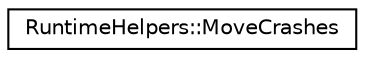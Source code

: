 digraph "Graphical Class Hierarchy"
{
  edge [fontname="Helvetica",fontsize="10",labelfontname="Helvetica",labelfontsize="10"];
  node [fontname="Helvetica",fontsize="10",shape=record];
  rankdir="LR";
  Node0 [label="RuntimeHelpers::MoveCrashes",height=0.2,width=0.4,color="black", fillcolor="white", style="filled",URL="$struct_runtime_helpers_1_1_move_crashes.html"];
}
